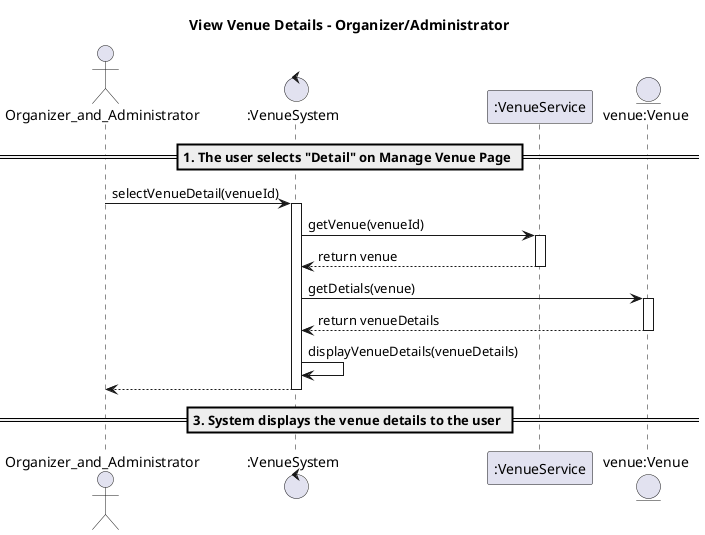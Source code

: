@startuml
title View Venue Details - Organizer/Administrator

actor Organizer_and_Administrator as OrganizerAdmin
control ":VenueSystem" as VMS
participant ":VenueService" as VMSS
entity "venue:Venue" as DB

== 1. The user selects "Detail" on Manage Venue Page ==
OrganizerAdmin -> VMS : selectVenueDetail(venueId)
activate VMS

VMS -> VMSS : getVenue(venueId)
activate VMSS
VMSS --> VMS : return venue
deactivate VMSS
VMS -> DB : getDetials(venue)
activate DB
DB --> VMS : return venueDetails
deactivate DB
VMS -> VMS : displayVenueDetails(venueDetails)
VMS --> OrganizerAdmin :
deactivate VMS
== 3. System displays the venue details to the user ==
@enduml
